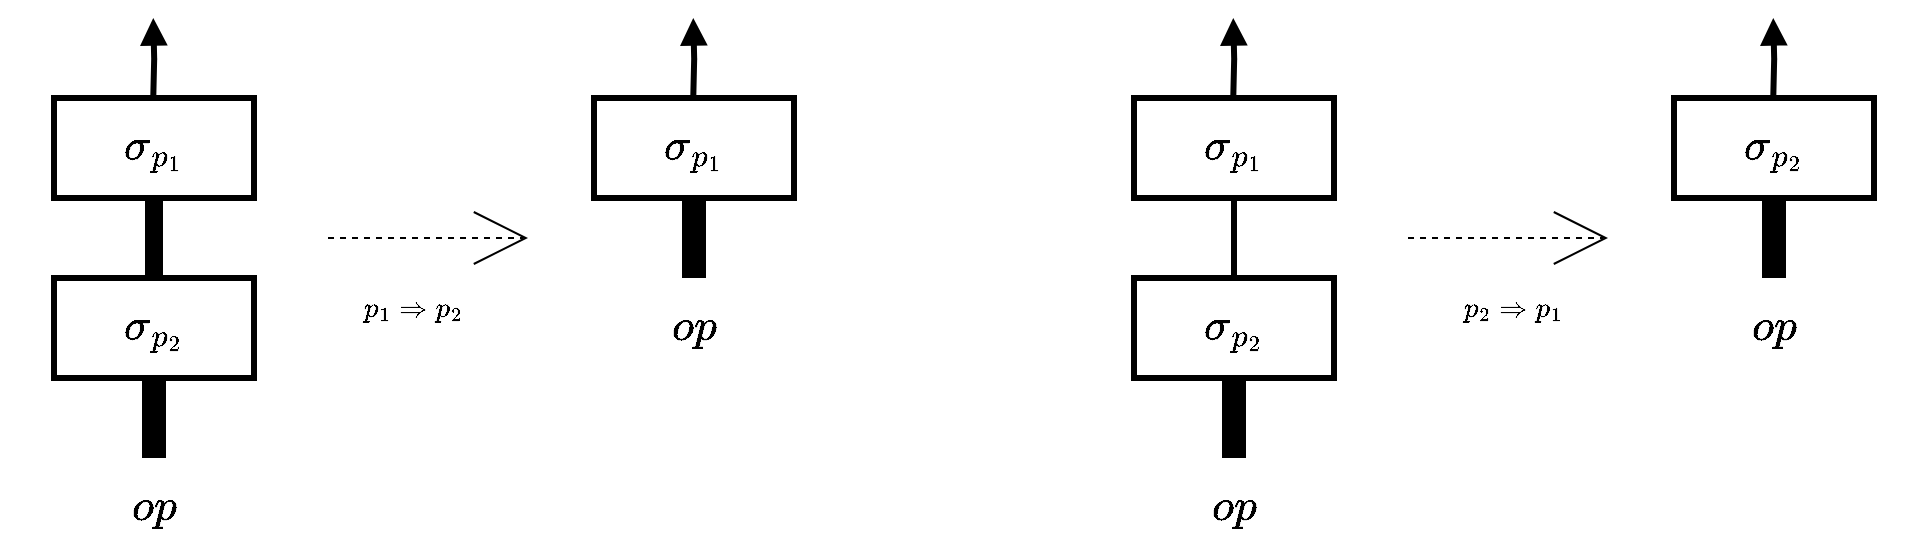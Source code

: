 <mxfile version="20.3.0" type="device"><diagram id="3R2sMGzTWDkEPxFH4miM" name="Page-1"><mxGraphModel dx="1069" dy="832" grid="1" gridSize="10" guides="1" tooltips="1" connect="1" arrows="1" fold="1" page="1" pageScale="1" pageWidth="827" pageHeight="1169" math="1" shadow="0"><root><mxCell id="0"/><mxCell id="1" parent="0"/><mxCell id="iwiYMlCg6Ax-Wzgk6jdy-1" style="edgeStyle=orthogonalEdgeStyle;rounded=0;orthogonalLoop=1;jettySize=auto;html=1;exitX=0.5;exitY=0;exitDx=0;exitDy=0;entryX=0.5;entryY=1;entryDx=0;entryDy=0;endArrow=none;endFill=0;strokeWidth=9;" edge="1" parent="1" source="iwiYMlCg6Ax-Wzgk6jdy-2" target="iwiYMlCg6Ax-Wzgk6jdy-3"><mxGeometry relative="1" as="geometry"/></mxCell><mxCell id="iwiYMlCg6Ax-Wzgk6jdy-2" value="$$\sigma_{p_2}$$" style="rounded=0;whiteSpace=wrap;html=1;fontSize=19;strokeWidth=3;" vertex="1" parent="1"><mxGeometry x="20" y="150" width="100" height="50" as="geometry"/></mxCell><mxCell id="iwiYMlCg6Ax-Wzgk6jdy-3" value="$$\sigma_{p_1}$$" style="rounded=0;whiteSpace=wrap;html=1;fontSize=19;strokeWidth=3;" vertex="1" parent="1"><mxGeometry x="20" y="60" width="100" height="50" as="geometry"/></mxCell><mxCell id="iwiYMlCg6Ax-Wzgk6jdy-4" value="$$op$$" style="rounded=0;whiteSpace=wrap;html=1;fontSize=19;strokeColor=none;fillColor=none;" vertex="1" parent="1"><mxGeometry x="20" y="240" width="100" height="50" as="geometry"/></mxCell><mxCell id="iwiYMlCg6Ax-Wzgk6jdy-5" style="edgeStyle=orthogonalEdgeStyle;rounded=0;orthogonalLoop=1;jettySize=auto;html=1;exitX=0.5;exitY=0;exitDx=0;exitDy=0;entryX=0.5;entryY=1;entryDx=0;entryDy=0;endArrow=none;endFill=0;strokeWidth=12;" edge="1" parent="1" source="iwiYMlCg6Ax-Wzgk6jdy-4" target="iwiYMlCg6Ax-Wzgk6jdy-2"><mxGeometry relative="1" as="geometry"><mxPoint x="80" y="160" as="sourcePoint"/><mxPoint x="80" y="120" as="targetPoint"/></mxGeometry></mxCell><mxCell id="iwiYMlCg6Ax-Wzgk6jdy-6" style="edgeStyle=orthogonalEdgeStyle;rounded=0;orthogonalLoop=1;jettySize=auto;html=1;exitX=0.5;exitY=0;exitDx=0;exitDy=0;entryX=0.5;entryY=1;entryDx=0;entryDy=0;endArrow=block;endFill=1;strokeWidth=3;" edge="1" parent="1"><mxGeometry relative="1" as="geometry"><mxPoint x="69.63" y="60" as="sourcePoint"/><mxPoint x="69.63" y="20" as="targetPoint"/></mxGeometry></mxCell><mxCell id="iwiYMlCg6Ax-Wzgk6jdy-8" value="$$\sigma_{p_1}$$" style="rounded=0;whiteSpace=wrap;html=1;fontSize=19;strokeWidth=3;" vertex="1" parent="1"><mxGeometry x="290" y="60" width="100" height="50" as="geometry"/></mxCell><mxCell id="iwiYMlCg6Ax-Wzgk6jdy-10" value="$$op$$" style="rounded=0;whiteSpace=wrap;html=1;fontSize=19;strokeColor=none;fillColor=none;" vertex="1" parent="1"><mxGeometry x="290" y="150" width="100" height="50" as="geometry"/></mxCell><mxCell id="iwiYMlCg6Ax-Wzgk6jdy-11" style="edgeStyle=orthogonalEdgeStyle;rounded=0;orthogonalLoop=1;jettySize=auto;html=1;exitX=0.5;exitY=0;exitDx=0;exitDy=0;entryX=0.5;entryY=1;entryDx=0;entryDy=0;endArrow=none;endFill=0;strokeWidth=12;" edge="1" parent="1" source="iwiYMlCg6Ax-Wzgk6jdy-10" target="iwiYMlCg6Ax-Wzgk6jdy-8"><mxGeometry relative="1" as="geometry"><mxPoint x="350" y="70" as="sourcePoint"/><mxPoint x="350" y="30" as="targetPoint"/></mxGeometry></mxCell><mxCell id="iwiYMlCg6Ax-Wzgk6jdy-12" style="edgeStyle=orthogonalEdgeStyle;rounded=0;orthogonalLoop=1;jettySize=auto;html=1;exitX=0.5;exitY=0;exitDx=0;exitDy=0;entryX=0.5;entryY=1;entryDx=0;entryDy=0;endArrow=block;endFill=1;strokeWidth=3;" edge="1" parent="1"><mxGeometry relative="1" as="geometry"><mxPoint x="339.63" y="60" as="sourcePoint"/><mxPoint x="339.63" y="20" as="targetPoint"/></mxGeometry></mxCell><mxCell id="iwiYMlCg6Ax-Wzgk6jdy-13" value="" style="endArrow=open;html=1;rounded=0;fontSize=13;dashed=1;endFill=0;strokeWidth=1;endSize=25;" edge="1" parent="1"><mxGeometry width="50" height="50" relative="1" as="geometry"><mxPoint x="157" y="130" as="sourcePoint"/><mxPoint x="257" y="130" as="targetPoint"/></mxGeometry></mxCell><mxCell id="iwiYMlCg6Ax-Wzgk6jdy-14" style="edgeStyle=orthogonalEdgeStyle;rounded=0;orthogonalLoop=1;jettySize=auto;html=1;exitX=0.5;exitY=0;exitDx=0;exitDy=0;entryX=0.5;entryY=1;entryDx=0;entryDy=0;endArrow=none;endFill=0;strokeWidth=3;" edge="1" parent="1" source="iwiYMlCg6Ax-Wzgk6jdy-15" target="iwiYMlCg6Ax-Wzgk6jdy-16"><mxGeometry relative="1" as="geometry"/></mxCell><mxCell id="iwiYMlCg6Ax-Wzgk6jdy-15" value="$$\sigma_{p_2}$$" style="rounded=0;whiteSpace=wrap;html=1;fontSize=19;strokeWidth=3;" vertex="1" parent="1"><mxGeometry x="560" y="150" width="100" height="50" as="geometry"/></mxCell><mxCell id="iwiYMlCg6Ax-Wzgk6jdy-16" value="$$\sigma_{p_1}$$" style="rounded=0;whiteSpace=wrap;html=1;fontSize=19;strokeWidth=3;" vertex="1" parent="1"><mxGeometry x="560" y="60" width="100" height="50" as="geometry"/></mxCell><mxCell id="iwiYMlCg6Ax-Wzgk6jdy-17" value="$$op$$" style="rounded=0;whiteSpace=wrap;html=1;fontSize=19;strokeColor=none;fillColor=none;" vertex="1" parent="1"><mxGeometry x="560" y="240" width="100" height="50" as="geometry"/></mxCell><mxCell id="iwiYMlCg6Ax-Wzgk6jdy-18" style="edgeStyle=orthogonalEdgeStyle;rounded=0;orthogonalLoop=1;jettySize=auto;html=1;exitX=0.5;exitY=0;exitDx=0;exitDy=0;entryX=0.5;entryY=1;entryDx=0;entryDy=0;endArrow=none;endFill=0;strokeWidth=12;" edge="1" parent="1" source="iwiYMlCg6Ax-Wzgk6jdy-17" target="iwiYMlCg6Ax-Wzgk6jdy-15"><mxGeometry relative="1" as="geometry"><mxPoint x="620" y="160" as="sourcePoint"/><mxPoint x="620" y="120" as="targetPoint"/></mxGeometry></mxCell><mxCell id="iwiYMlCg6Ax-Wzgk6jdy-19" style="edgeStyle=orthogonalEdgeStyle;rounded=0;orthogonalLoop=1;jettySize=auto;html=1;exitX=0.5;exitY=0;exitDx=0;exitDy=0;entryX=0.5;entryY=1;entryDx=0;entryDy=0;endArrow=block;endFill=1;strokeWidth=3;" edge="1" parent="1"><mxGeometry relative="1" as="geometry"><mxPoint x="609.63" y="60" as="sourcePoint"/><mxPoint x="609.63" y="20" as="targetPoint"/></mxGeometry></mxCell><mxCell id="iwiYMlCg6Ax-Wzgk6jdy-20" value="$$\sigma_{p_2}$$" style="rounded=0;whiteSpace=wrap;html=1;fontSize=19;strokeWidth=3;" vertex="1" parent="1"><mxGeometry x="830" y="60" width="100" height="50" as="geometry"/></mxCell><mxCell id="iwiYMlCg6Ax-Wzgk6jdy-21" value="$$op$$" style="rounded=0;whiteSpace=wrap;html=1;fontSize=19;strokeColor=none;fillColor=none;" vertex="1" parent="1"><mxGeometry x="830" y="150" width="100" height="50" as="geometry"/></mxCell><mxCell id="iwiYMlCg6Ax-Wzgk6jdy-22" style="edgeStyle=orthogonalEdgeStyle;rounded=0;orthogonalLoop=1;jettySize=auto;html=1;exitX=0.5;exitY=0;exitDx=0;exitDy=0;entryX=0.5;entryY=1;entryDx=0;entryDy=0;endArrow=none;endFill=0;strokeWidth=12;" edge="1" parent="1" source="iwiYMlCg6Ax-Wzgk6jdy-21" target="iwiYMlCg6Ax-Wzgk6jdy-20"><mxGeometry relative="1" as="geometry"><mxPoint x="890" y="70" as="sourcePoint"/><mxPoint x="890" y="30" as="targetPoint"/></mxGeometry></mxCell><mxCell id="iwiYMlCg6Ax-Wzgk6jdy-23" style="edgeStyle=orthogonalEdgeStyle;rounded=0;orthogonalLoop=1;jettySize=auto;html=1;exitX=0.5;exitY=0;exitDx=0;exitDy=0;entryX=0.5;entryY=1;entryDx=0;entryDy=0;endArrow=block;endFill=1;strokeWidth=3;" edge="1" parent="1"><mxGeometry relative="1" as="geometry"><mxPoint x="879.63" y="60" as="sourcePoint"/><mxPoint x="879.63" y="20" as="targetPoint"/></mxGeometry></mxCell><mxCell id="iwiYMlCg6Ax-Wzgk6jdy-24" value="" style="endArrow=open;html=1;rounded=0;fontSize=13;dashed=1;endFill=0;strokeWidth=1;endSize=25;" edge="1" parent="1"><mxGeometry width="50" height="50" relative="1" as="geometry"><mxPoint x="697" y="130" as="sourcePoint"/><mxPoint x="797" y="130" as="targetPoint"/></mxGeometry></mxCell><mxCell id="iwiYMlCg6Ax-Wzgk6jdy-25" value="$$p_1 \Rightarrow p_2$$" style="text;html=1;strokeColor=none;fillColor=none;align=center;verticalAlign=middle;whiteSpace=wrap;rounded=0;" vertex="1" parent="1"><mxGeometry x="170" y="150" width="60" height="30" as="geometry"/></mxCell><mxCell id="iwiYMlCg6Ax-Wzgk6jdy-26" value="$$p_2 \Rightarrow p_1$$" style="text;html=1;strokeColor=none;fillColor=none;align=center;verticalAlign=middle;whiteSpace=wrap;rounded=0;" vertex="1" parent="1"><mxGeometry x="720" y="150" width="60" height="30" as="geometry"/></mxCell></root></mxGraphModel></diagram></mxfile>